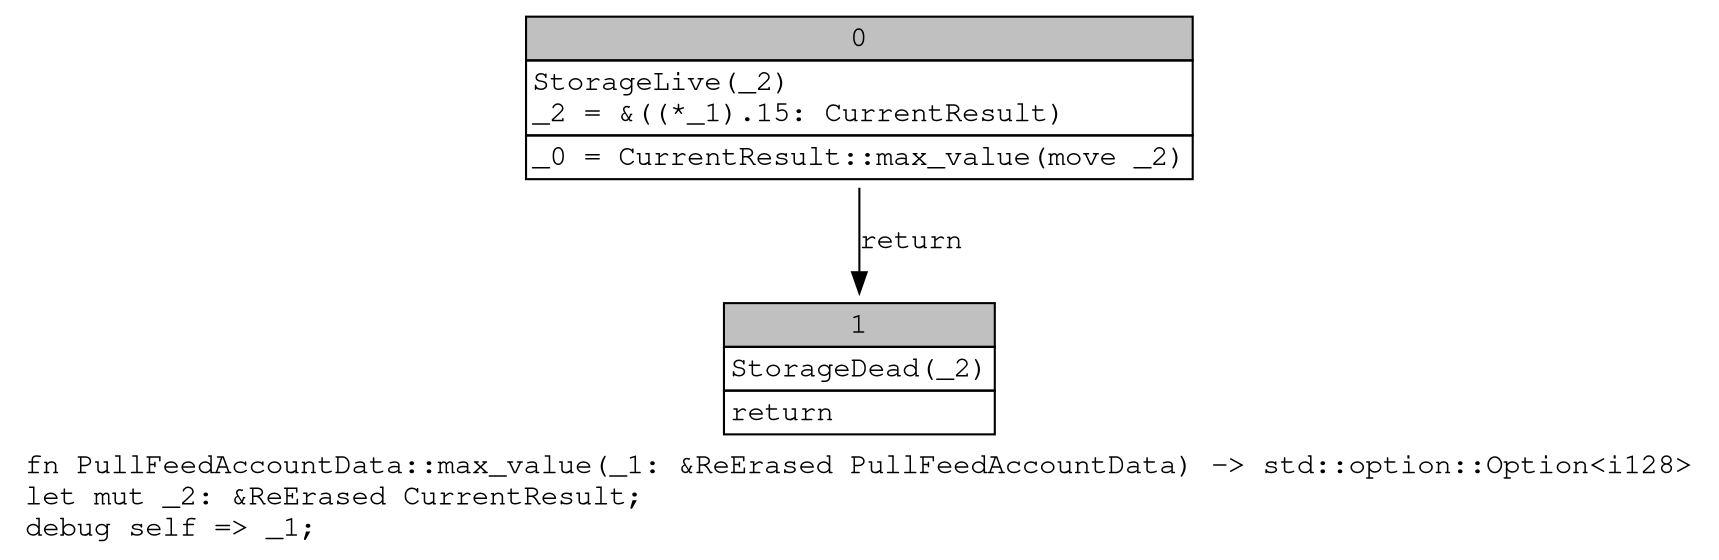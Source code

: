 digraph Mir_0_30 {
    graph [fontname="Courier, monospace"];
    node [fontname="Courier, monospace"];
    edge [fontname="Courier, monospace"];
    label=<fn PullFeedAccountData::max_value(_1: &amp;ReErased PullFeedAccountData) -&gt; std::option::Option&lt;i128&gt;<br align="left"/>let mut _2: &amp;ReErased CurrentResult;<br align="left"/>debug self =&gt; _1;<br align="left"/>>;
    bb0__0_30 [shape="none", label=<<table border="0" cellborder="1" cellspacing="0"><tr><td bgcolor="gray" align="center" colspan="1">0</td></tr><tr><td align="left" balign="left">StorageLive(_2)<br/>_2 = &amp;((*_1).15: CurrentResult)<br/></td></tr><tr><td align="left">_0 = CurrentResult::max_value(move _2)</td></tr></table>>];
    bb1__0_30 [shape="none", label=<<table border="0" cellborder="1" cellspacing="0"><tr><td bgcolor="gray" align="center" colspan="1">1</td></tr><tr><td align="left" balign="left">StorageDead(_2)<br/></td></tr><tr><td align="left">return</td></tr></table>>];
    bb0__0_30 -> bb1__0_30 [label="return"];
}
